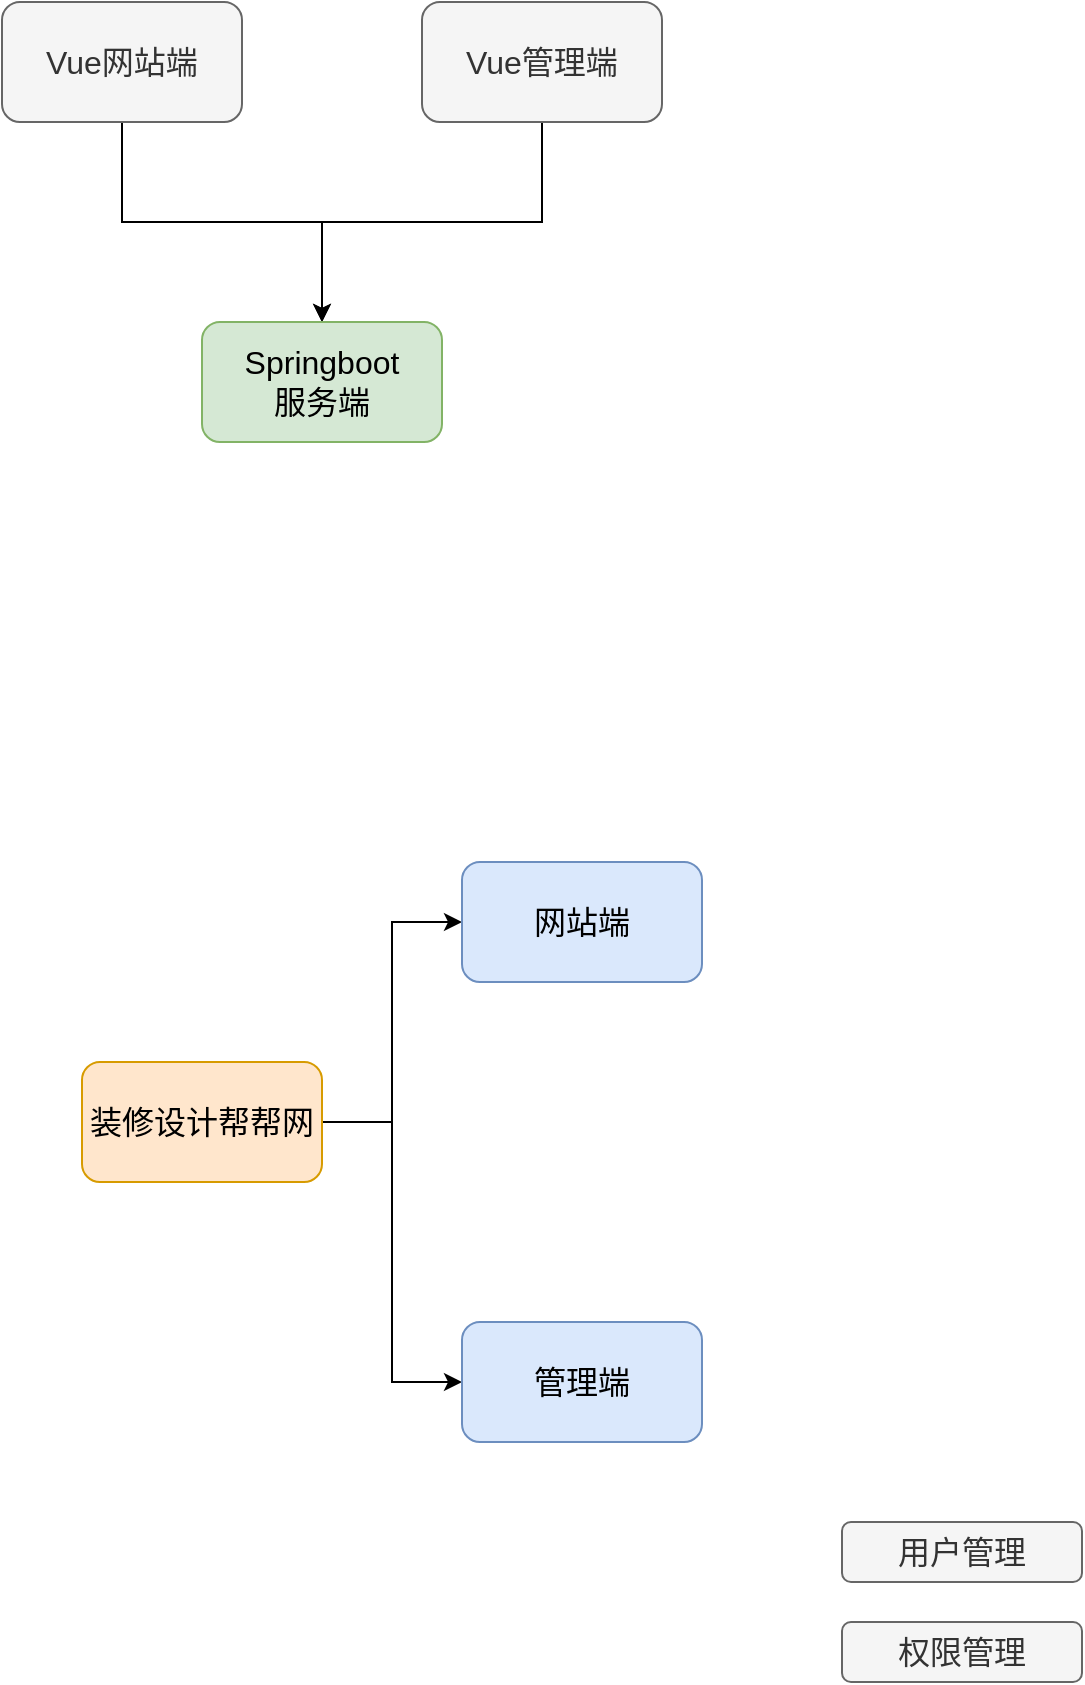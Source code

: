 <mxfile version="18.0.3" type="github">
  <diagram id="rGrG1zmKh9LlXgDO_lIi" name="Page-1">
    <mxGraphModel dx="1422" dy="738" grid="1" gridSize="10" guides="1" tooltips="1" connect="1" arrows="1" fold="1" page="1" pageScale="1" pageWidth="827" pageHeight="1169" math="0" shadow="0">
      <root>
        <mxCell id="0" />
        <mxCell id="1" parent="0" />
        <mxCell id="WOlkQkPbS2jkbCL8DzLu-10" style="edgeStyle=orthogonalEdgeStyle;rounded=0;orthogonalLoop=1;jettySize=auto;html=1;exitX=1;exitY=0.5;exitDx=0;exitDy=0;entryX=0;entryY=0.5;entryDx=0;entryDy=0;fontSize=16;" edge="1" parent="1" source="WOlkQkPbS2jkbCL8DzLu-1" target="WOlkQkPbS2jkbCL8DzLu-7">
          <mxGeometry relative="1" as="geometry" />
        </mxCell>
        <mxCell id="WOlkQkPbS2jkbCL8DzLu-11" style="edgeStyle=orthogonalEdgeStyle;rounded=0;orthogonalLoop=1;jettySize=auto;html=1;exitX=1;exitY=0.5;exitDx=0;exitDy=0;entryX=0;entryY=0.5;entryDx=0;entryDy=0;fontSize=16;" edge="1" parent="1" source="WOlkQkPbS2jkbCL8DzLu-1" target="WOlkQkPbS2jkbCL8DzLu-8">
          <mxGeometry relative="1" as="geometry" />
        </mxCell>
        <mxCell id="WOlkQkPbS2jkbCL8DzLu-1" value="装修设计帮帮网" style="rounded=1;whiteSpace=wrap;html=1;fillColor=#ffe6cc;strokeColor=#d79b00;fontSize=16;" vertex="1" parent="1">
          <mxGeometry x="70" y="570" width="120" height="60" as="geometry" />
        </mxCell>
        <mxCell id="WOlkQkPbS2jkbCL8DzLu-5" style="edgeStyle=orthogonalEdgeStyle;rounded=0;orthogonalLoop=1;jettySize=auto;html=1;exitX=0.5;exitY=1;exitDx=0;exitDy=0;entryX=0.5;entryY=0;entryDx=0;entryDy=0;fontSize=16;" edge="1" parent="1" source="WOlkQkPbS2jkbCL8DzLu-2" target="WOlkQkPbS2jkbCL8DzLu-4">
          <mxGeometry relative="1" as="geometry" />
        </mxCell>
        <mxCell id="WOlkQkPbS2jkbCL8DzLu-2" value="Vue网站端" style="rounded=1;whiteSpace=wrap;html=1;fontSize=16;fillColor=#f5f5f5;fontColor=#333333;strokeColor=#666666;" vertex="1" parent="1">
          <mxGeometry x="30" y="40" width="120" height="60" as="geometry" />
        </mxCell>
        <mxCell id="WOlkQkPbS2jkbCL8DzLu-6" style="edgeStyle=orthogonalEdgeStyle;rounded=0;orthogonalLoop=1;jettySize=auto;html=1;exitX=0.5;exitY=1;exitDx=0;exitDy=0;fontSize=16;entryX=0.5;entryY=0;entryDx=0;entryDy=0;" edge="1" parent="1" source="WOlkQkPbS2jkbCL8DzLu-3" target="WOlkQkPbS2jkbCL8DzLu-4">
          <mxGeometry relative="1" as="geometry">
            <mxPoint x="190" y="190" as="targetPoint" />
          </mxGeometry>
        </mxCell>
        <mxCell id="WOlkQkPbS2jkbCL8DzLu-3" value="Vue管理端" style="rounded=1;whiteSpace=wrap;html=1;fontSize=16;fillColor=#f5f5f5;fontColor=#333333;strokeColor=#666666;" vertex="1" parent="1">
          <mxGeometry x="240" y="40" width="120" height="60" as="geometry" />
        </mxCell>
        <mxCell id="WOlkQkPbS2jkbCL8DzLu-4" value="Springboot&lt;br&gt;服务端" style="rounded=1;whiteSpace=wrap;html=1;fontSize=16;fillColor=#d5e8d4;strokeColor=#82b366;" vertex="1" parent="1">
          <mxGeometry x="130" y="200" width="120" height="60" as="geometry" />
        </mxCell>
        <mxCell id="WOlkQkPbS2jkbCL8DzLu-7" value="网站端" style="rounded=1;whiteSpace=wrap;html=1;fillColor=#dae8fc;strokeColor=#6c8ebf;fontSize=16;" vertex="1" parent="1">
          <mxGeometry x="260" y="470" width="120" height="60" as="geometry" />
        </mxCell>
        <mxCell id="WOlkQkPbS2jkbCL8DzLu-8" value="管理端" style="rounded=1;whiteSpace=wrap;html=1;fillColor=#dae8fc;strokeColor=#6c8ebf;fontSize=16;" vertex="1" parent="1">
          <mxGeometry x="260" y="700" width="120" height="60" as="geometry" />
        </mxCell>
        <mxCell id="WOlkQkPbS2jkbCL8DzLu-9" value="权限管理" style="rounded=1;whiteSpace=wrap;html=1;fillColor=#f5f5f5;strokeColor=#666666;fontSize=16;fontColor=#333333;" vertex="1" parent="1">
          <mxGeometry x="450" y="850" width="120" height="30" as="geometry" />
        </mxCell>
        <mxCell id="WOlkQkPbS2jkbCL8DzLu-12" value="用户管理" style="rounded=1;whiteSpace=wrap;html=1;fillColor=#f5f5f5;strokeColor=#666666;fontSize=16;fontColor=#333333;" vertex="1" parent="1">
          <mxGeometry x="450" y="800" width="120" height="30" as="geometry" />
        </mxCell>
      </root>
    </mxGraphModel>
  </diagram>
</mxfile>

